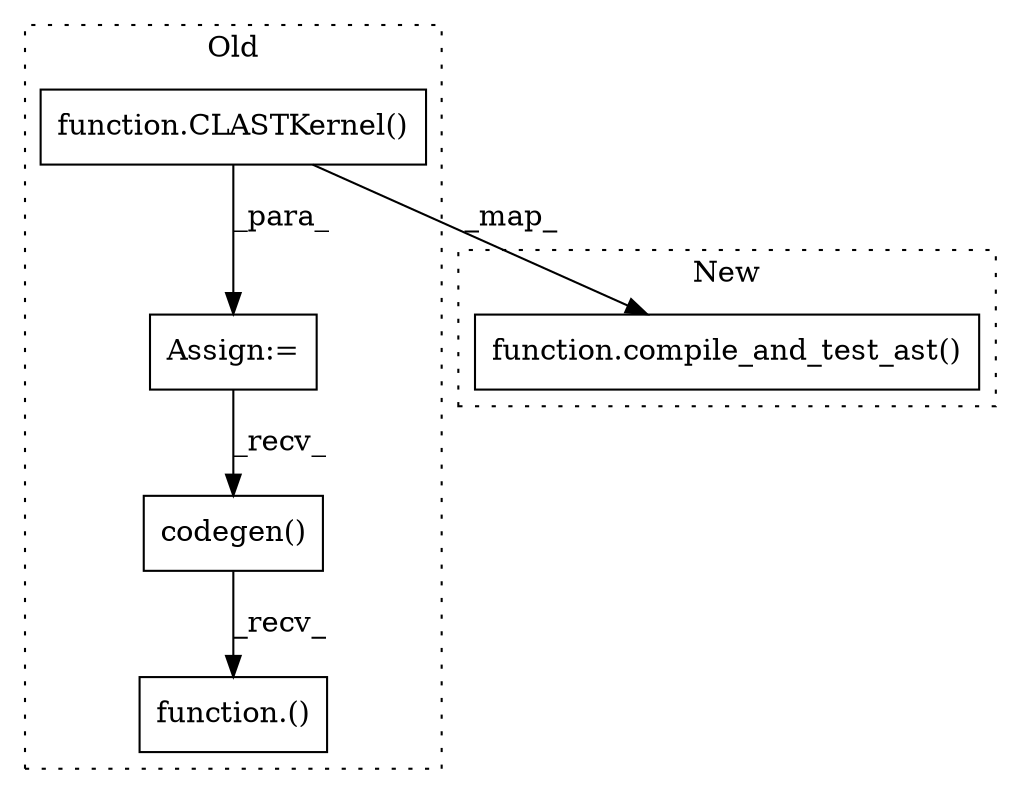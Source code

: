 digraph G {
subgraph cluster0 {
1 [label="function.CLASTKernel()" a="75" s="4465,4480" l="12,1" shape="box"];
3 [label="codegen()" a="75" s="4486" l="11" shape="box"];
4 [label="Assign:=" a="68" s="4462" l="3" shape="box"];
5 [label="function.()" a="75" s="4486,4499" l="12,7" shape="box"];
label = "Old";
style="dotted";
}
subgraph cluster1 {
2 [label="function.compile_and_test_ast()" a="75" s="4552,4576" l="21,1" shape="box"];
label = "New";
style="dotted";
}
1 -> 4 [label="_para_"];
1 -> 2 [label="_map_"];
3 -> 5 [label="_recv_"];
4 -> 3 [label="_recv_"];
}